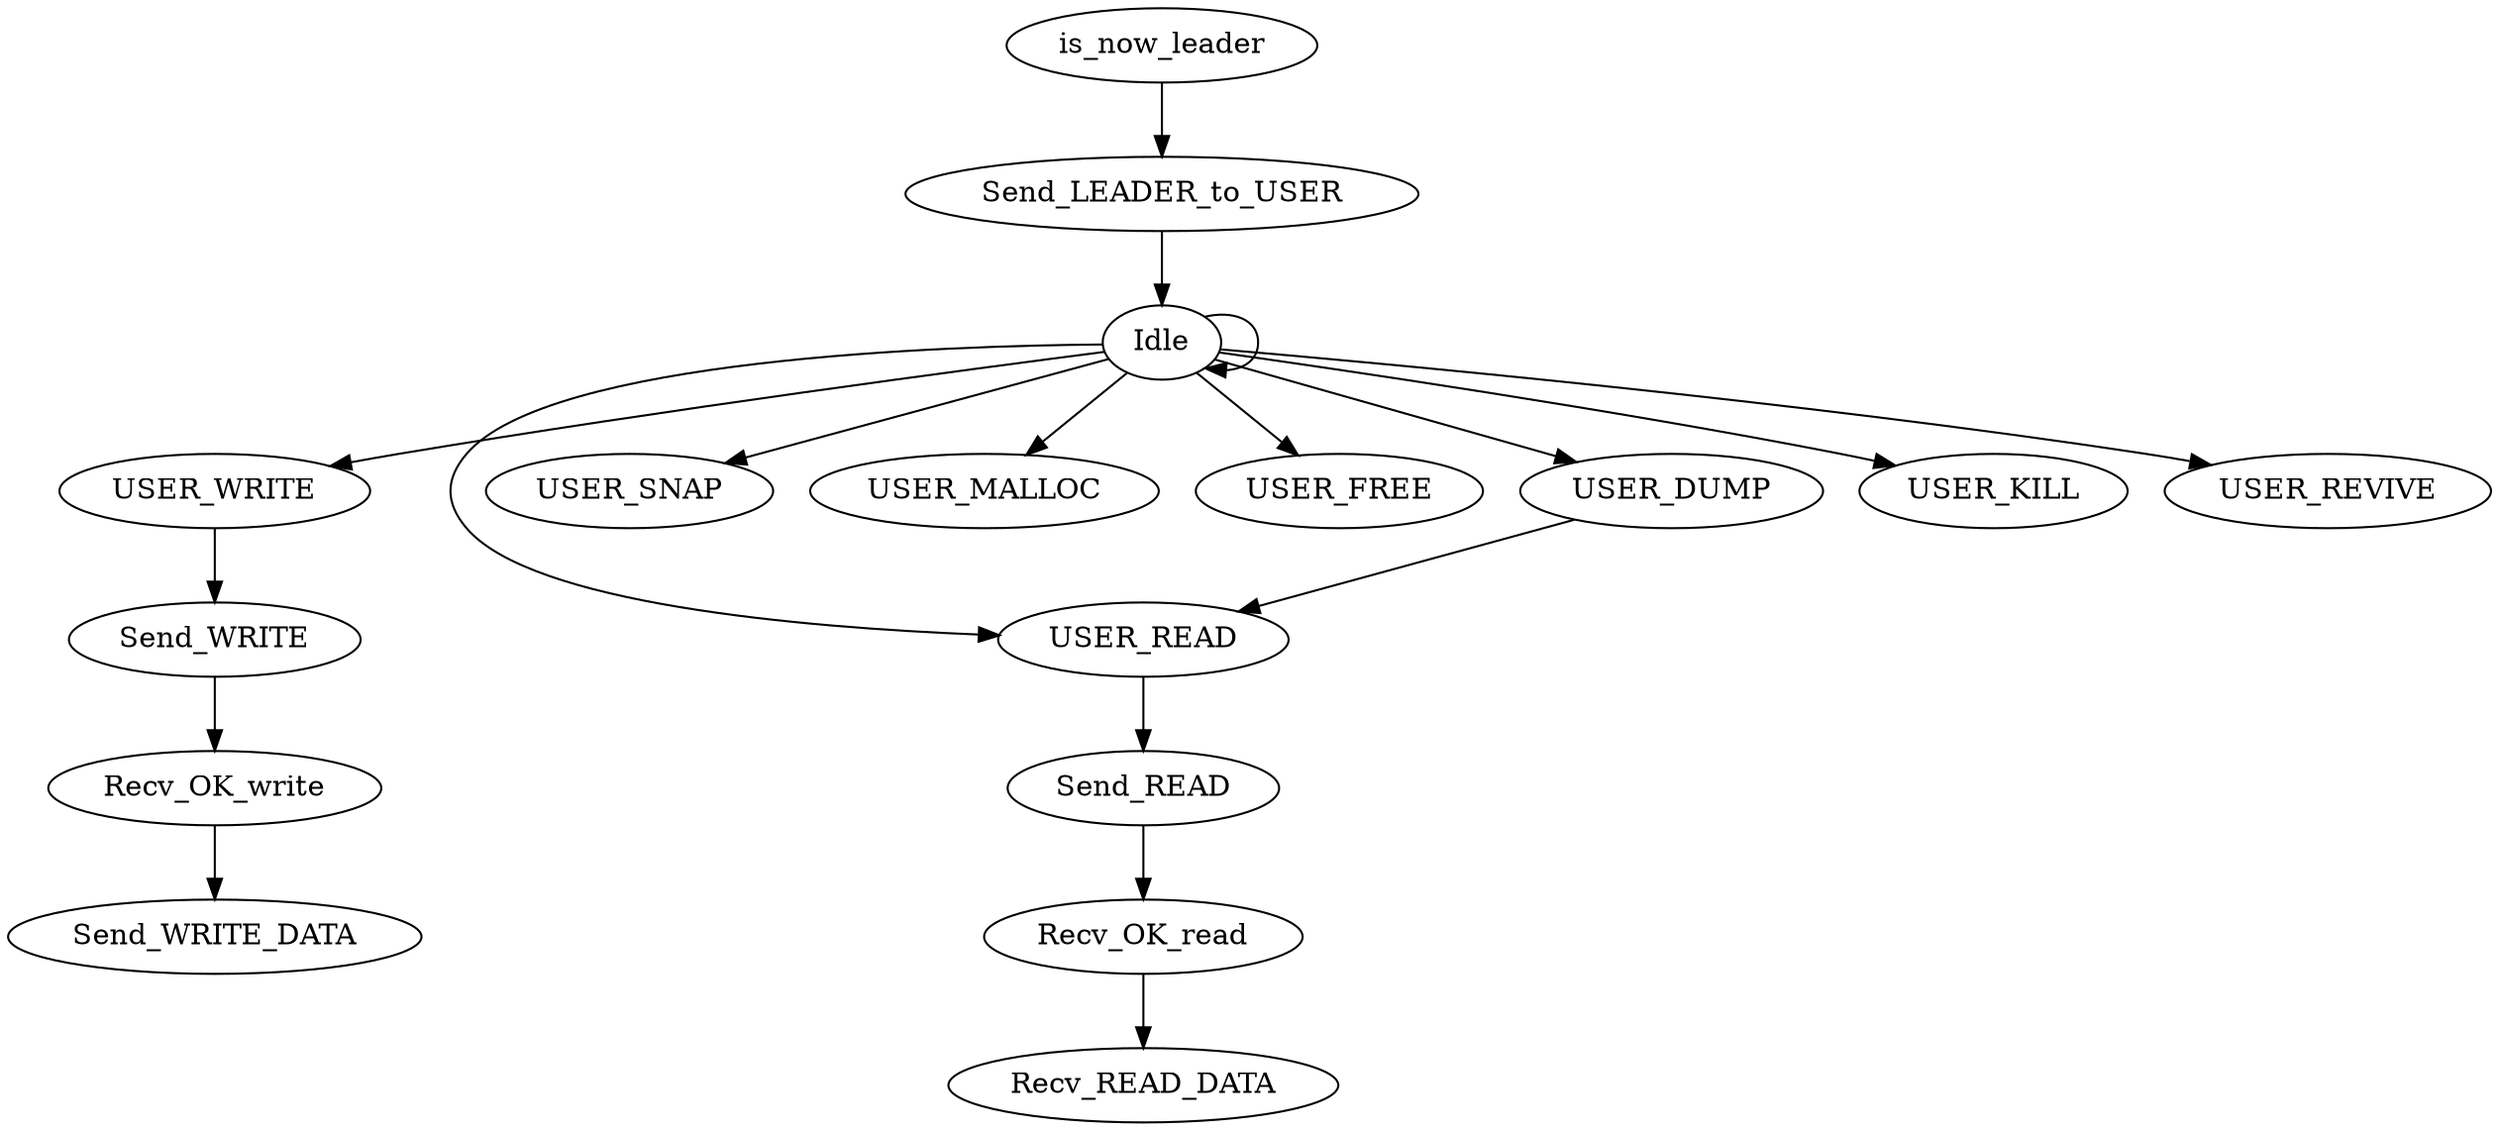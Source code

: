 digraph Leader {
  is_now_leader -> Send_LEADER_to_USER -> Idle;
  Idle -> Idle;
  Idle -> USER_WRITE;
  Idle -> USER_READ;
  Idle -> USER_SNAP;
  Idle -> USER_MALLOC;
  Idle -> USER_FREE;
  Idle -> USER_DUMP;
  USER_DUMP -> USER_READ;
  Idle -> USER_KILL;
  Idle -> USER_REVIVE;
  USER_WRITE -> Send_WRITE -> Recv_OK_write -> Send_WRITE_DATA;
  USER_READ -> Send_READ -> Recv_OK_read -> Recv_READ_DATA;
}
